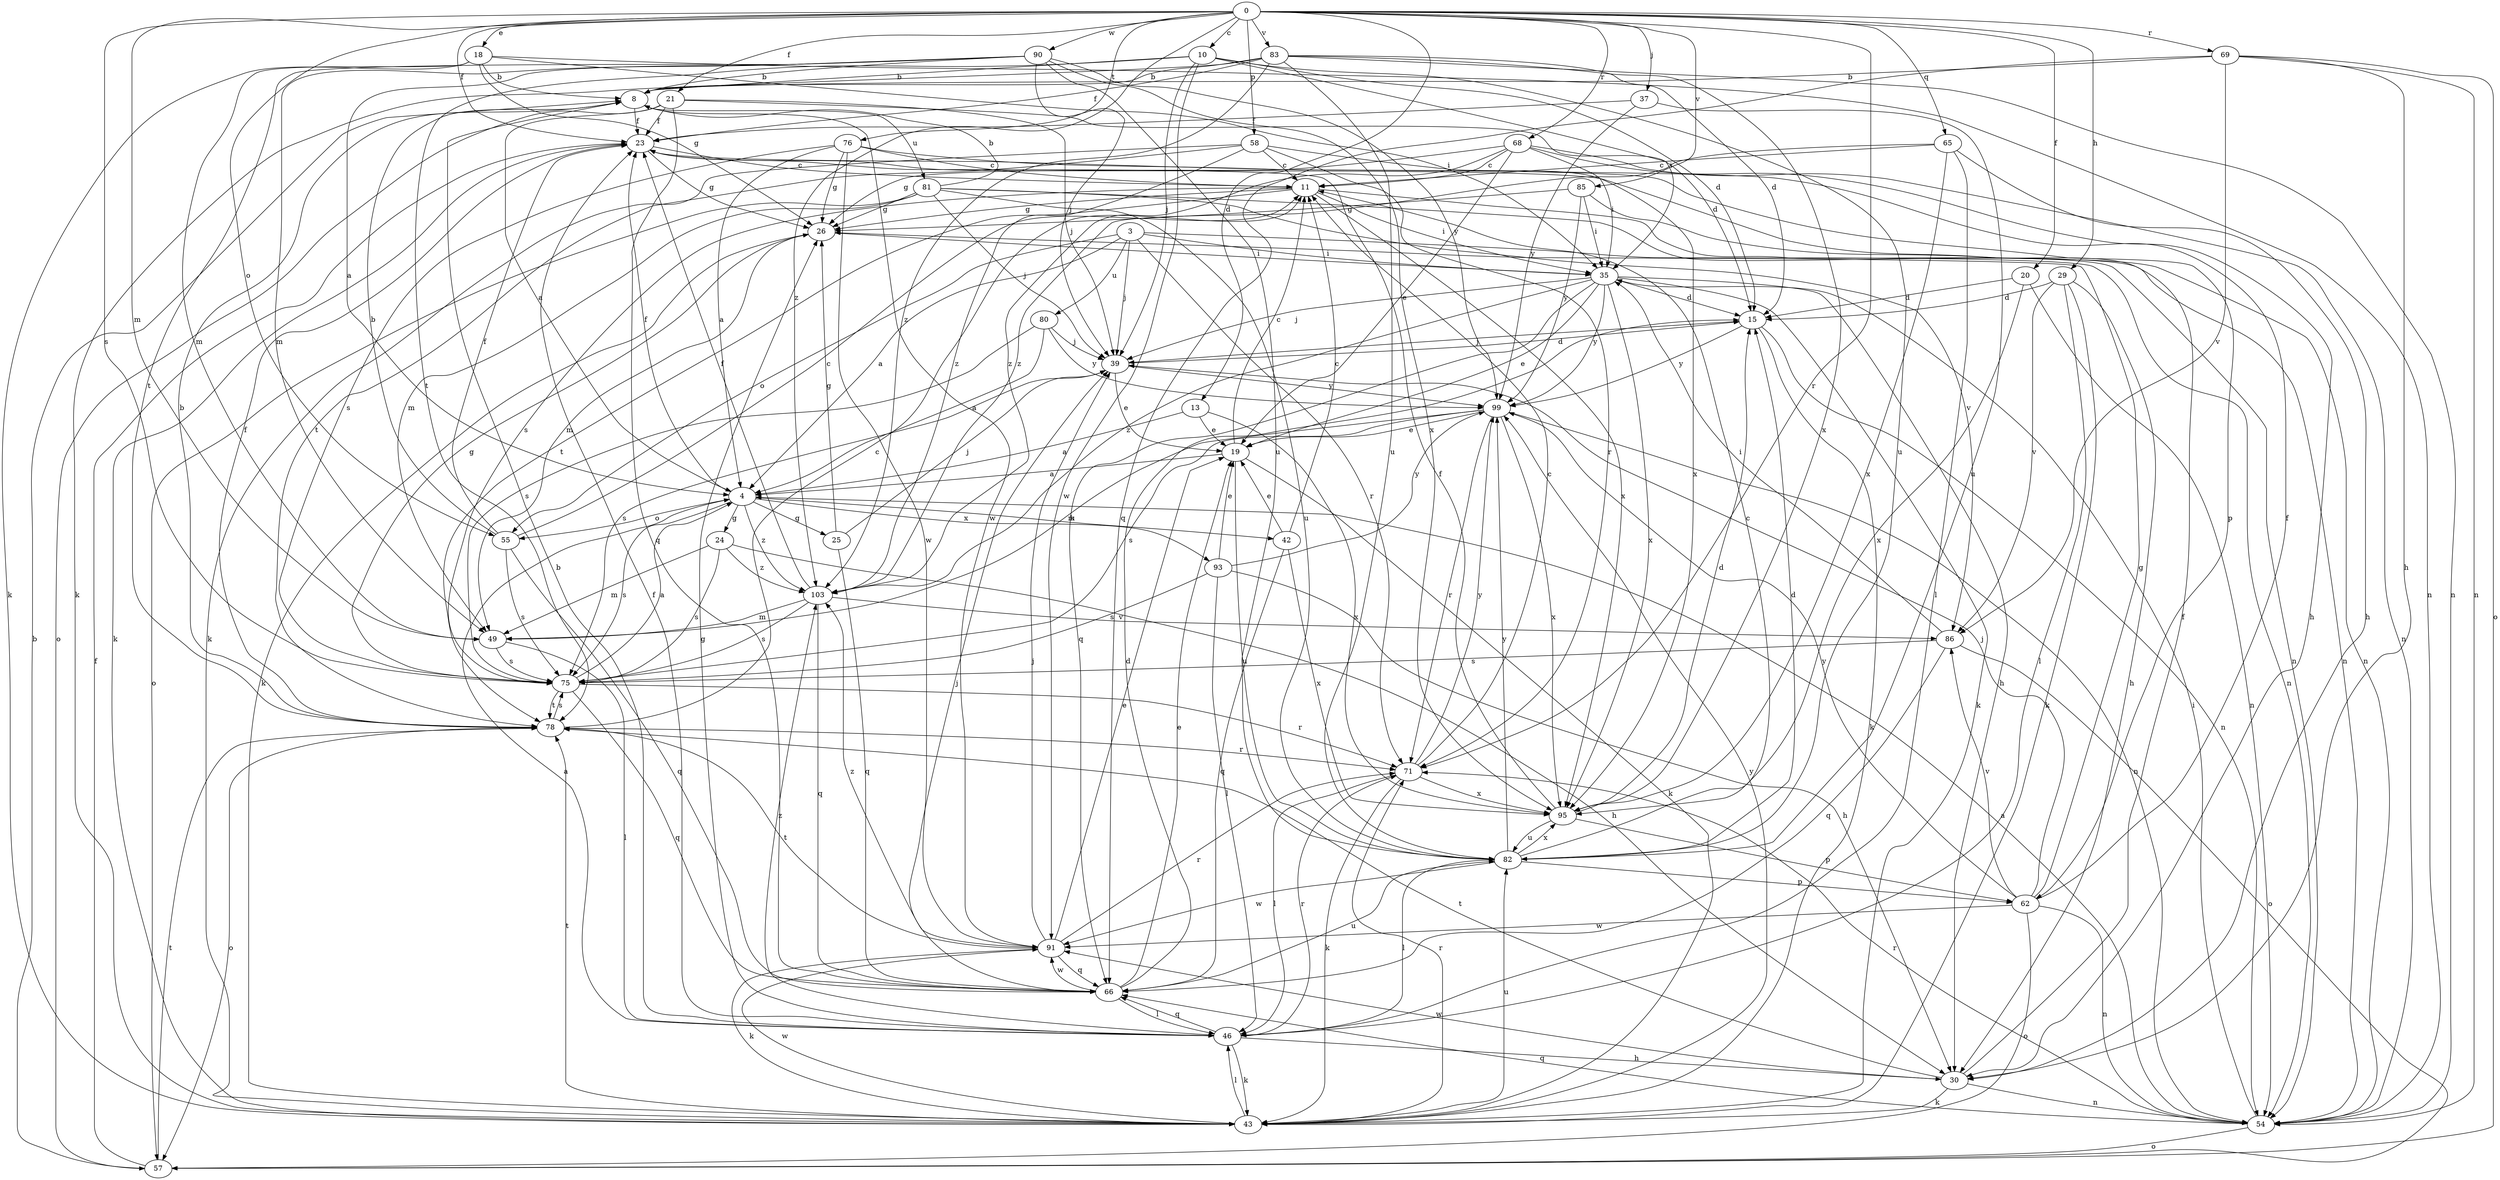 strict digraph  {
0;
3;
4;
8;
10;
11;
13;
15;
18;
19;
20;
21;
23;
24;
25;
26;
29;
30;
35;
37;
39;
42;
43;
46;
49;
54;
55;
57;
58;
62;
65;
66;
68;
69;
71;
75;
76;
78;
80;
81;
82;
83;
85;
86;
90;
91;
93;
95;
99;
103;
0 -> 10  [label=c];
0 -> 13  [label=d];
0 -> 18  [label=e];
0 -> 20  [label=f];
0 -> 21  [label=f];
0 -> 23  [label=f];
0 -> 29  [label=h];
0 -> 37  [label=j];
0 -> 49  [label=m];
0 -> 55  [label=o];
0 -> 58  [label=p];
0 -> 65  [label=q];
0 -> 68  [label=r];
0 -> 69  [label=r];
0 -> 71  [label=r];
0 -> 75  [label=s];
0 -> 76  [label=t];
0 -> 83  [label=v];
0 -> 85  [label=v];
0 -> 90  [label=w];
0 -> 103  [label=z];
3 -> 4  [label=a];
3 -> 35  [label=i];
3 -> 39  [label=j];
3 -> 54  [label=n];
3 -> 55  [label=o];
3 -> 71  [label=r];
3 -> 80  [label=u];
4 -> 23  [label=f];
4 -> 24  [label=g];
4 -> 25  [label=g];
4 -> 42  [label=k];
4 -> 55  [label=o];
4 -> 75  [label=s];
4 -> 93  [label=x];
4 -> 103  [label=z];
8 -> 23  [label=f];
8 -> 81  [label=u];
8 -> 91  [label=w];
10 -> 8  [label=b];
10 -> 15  [label=d];
10 -> 35  [label=i];
10 -> 39  [label=j];
10 -> 78  [label=t];
10 -> 82  [label=u];
10 -> 91  [label=w];
11 -> 26  [label=g];
11 -> 35  [label=i];
11 -> 54  [label=n];
11 -> 75  [label=s];
11 -> 78  [label=t];
11 -> 95  [label=x];
13 -> 4  [label=a];
13 -> 19  [label=e];
13 -> 95  [label=x];
15 -> 39  [label=j];
15 -> 43  [label=k];
15 -> 54  [label=n];
15 -> 99  [label=y];
18 -> 8  [label=b];
18 -> 26  [label=g];
18 -> 35  [label=i];
18 -> 43  [label=k];
18 -> 49  [label=m];
18 -> 54  [label=n];
19 -> 4  [label=a];
19 -> 11  [label=c];
19 -> 43  [label=k];
19 -> 82  [label=u];
20 -> 15  [label=d];
20 -> 54  [label=n];
20 -> 95  [label=x];
21 -> 4  [label=a];
21 -> 15  [label=d];
21 -> 23  [label=f];
21 -> 39  [label=j];
21 -> 57  [label=o];
21 -> 66  [label=q];
23 -> 11  [label=c];
23 -> 26  [label=g];
23 -> 43  [label=k];
24 -> 30  [label=h];
24 -> 49  [label=m];
24 -> 75  [label=s];
24 -> 103  [label=z];
25 -> 26  [label=g];
25 -> 39  [label=j];
25 -> 66  [label=q];
26 -> 35  [label=i];
26 -> 43  [label=k];
26 -> 49  [label=m];
29 -> 15  [label=d];
29 -> 30  [label=h];
29 -> 43  [label=k];
29 -> 46  [label=l];
29 -> 86  [label=v];
30 -> 23  [label=f];
30 -> 43  [label=k];
30 -> 54  [label=n];
30 -> 78  [label=t];
30 -> 91  [label=w];
35 -> 15  [label=d];
35 -> 19  [label=e];
35 -> 30  [label=h];
35 -> 39  [label=j];
35 -> 43  [label=k];
35 -> 66  [label=q];
35 -> 95  [label=x];
35 -> 99  [label=y];
35 -> 103  [label=z];
37 -> 23  [label=f];
37 -> 82  [label=u];
37 -> 99  [label=y];
39 -> 15  [label=d];
39 -> 19  [label=e];
39 -> 75  [label=s];
39 -> 99  [label=y];
42 -> 11  [label=c];
42 -> 19  [label=e];
42 -> 66  [label=q];
42 -> 95  [label=x];
43 -> 46  [label=l];
43 -> 71  [label=r];
43 -> 78  [label=t];
43 -> 82  [label=u];
43 -> 91  [label=w];
43 -> 99  [label=y];
46 -> 4  [label=a];
46 -> 8  [label=b];
46 -> 23  [label=f];
46 -> 26  [label=g];
46 -> 30  [label=h];
46 -> 43  [label=k];
46 -> 66  [label=q];
46 -> 71  [label=r];
46 -> 103  [label=z];
49 -> 46  [label=l];
49 -> 75  [label=s];
54 -> 4  [label=a];
54 -> 35  [label=i];
54 -> 57  [label=o];
54 -> 66  [label=q];
54 -> 71  [label=r];
55 -> 8  [label=b];
55 -> 11  [label=c];
55 -> 23  [label=f];
55 -> 66  [label=q];
55 -> 75  [label=s];
57 -> 8  [label=b];
57 -> 23  [label=f];
57 -> 78  [label=t];
58 -> 11  [label=c];
58 -> 43  [label=k];
58 -> 71  [label=r];
58 -> 78  [label=t];
58 -> 95  [label=x];
58 -> 103  [label=z];
62 -> 23  [label=f];
62 -> 26  [label=g];
62 -> 39  [label=j];
62 -> 54  [label=n];
62 -> 57  [label=o];
62 -> 86  [label=v];
62 -> 91  [label=w];
62 -> 99  [label=y];
65 -> 11  [label=c];
65 -> 30  [label=h];
65 -> 46  [label=l];
65 -> 95  [label=x];
65 -> 103  [label=z];
66 -> 15  [label=d];
66 -> 19  [label=e];
66 -> 39  [label=j];
66 -> 46  [label=l];
66 -> 82  [label=u];
66 -> 91  [label=w];
68 -> 11  [label=c];
68 -> 19  [label=e];
68 -> 26  [label=g];
68 -> 30  [label=h];
68 -> 35  [label=i];
68 -> 54  [label=n];
68 -> 103  [label=z];
69 -> 8  [label=b];
69 -> 30  [label=h];
69 -> 54  [label=n];
69 -> 57  [label=o];
69 -> 66  [label=q];
69 -> 86  [label=v];
71 -> 11  [label=c];
71 -> 43  [label=k];
71 -> 46  [label=l];
71 -> 95  [label=x];
71 -> 99  [label=y];
75 -> 4  [label=a];
75 -> 26  [label=g];
75 -> 66  [label=q];
75 -> 71  [label=r];
75 -> 78  [label=t];
76 -> 4  [label=a];
76 -> 11  [label=c];
76 -> 26  [label=g];
76 -> 62  [label=p];
76 -> 75  [label=s];
76 -> 91  [label=w];
78 -> 8  [label=b];
78 -> 11  [label=c];
78 -> 23  [label=f];
78 -> 57  [label=o];
78 -> 71  [label=r];
78 -> 75  [label=s];
80 -> 4  [label=a];
80 -> 39  [label=j];
80 -> 75  [label=s];
80 -> 99  [label=y];
81 -> 8  [label=b];
81 -> 26  [label=g];
81 -> 39  [label=j];
81 -> 49  [label=m];
81 -> 54  [label=n];
81 -> 57  [label=o];
81 -> 82  [label=u];
81 -> 86  [label=v];
82 -> 11  [label=c];
82 -> 15  [label=d];
82 -> 46  [label=l];
82 -> 62  [label=p];
82 -> 91  [label=w];
82 -> 95  [label=x];
82 -> 99  [label=y];
83 -> 8  [label=b];
83 -> 15  [label=d];
83 -> 23  [label=f];
83 -> 43  [label=k];
83 -> 54  [label=n];
83 -> 82  [label=u];
83 -> 95  [label=x];
83 -> 103  [label=z];
85 -> 26  [label=g];
85 -> 35  [label=i];
85 -> 54  [label=n];
85 -> 99  [label=y];
86 -> 35  [label=i];
86 -> 57  [label=o];
86 -> 66  [label=q];
86 -> 75  [label=s];
90 -> 4  [label=a];
90 -> 8  [label=b];
90 -> 39  [label=j];
90 -> 49  [label=m];
90 -> 78  [label=t];
90 -> 82  [label=u];
90 -> 95  [label=x];
90 -> 99  [label=y];
91 -> 19  [label=e];
91 -> 39  [label=j];
91 -> 43  [label=k];
91 -> 66  [label=q];
91 -> 71  [label=r];
91 -> 78  [label=t];
91 -> 103  [label=z];
93 -> 19  [label=e];
93 -> 30  [label=h];
93 -> 46  [label=l];
93 -> 75  [label=s];
93 -> 99  [label=y];
95 -> 15  [label=d];
95 -> 23  [label=f];
95 -> 62  [label=p];
95 -> 82  [label=u];
99 -> 19  [label=e];
99 -> 49  [label=m];
99 -> 54  [label=n];
99 -> 71  [label=r];
99 -> 75  [label=s];
99 -> 95  [label=x];
103 -> 23  [label=f];
103 -> 49  [label=m];
103 -> 66  [label=q];
103 -> 75  [label=s];
103 -> 86  [label=v];
}
